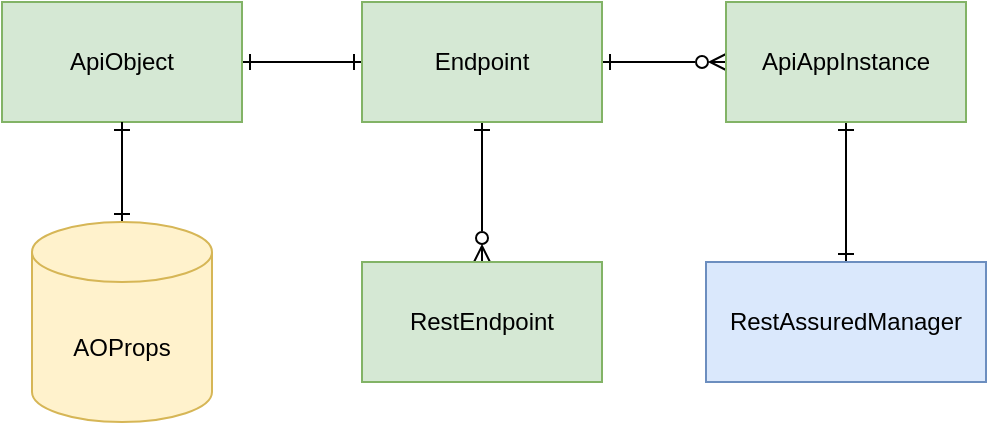<mxfile version="20.2.3" type="device"><diagram id="NZZXLSg9WwHQVEMbgklf" name="Stránka-1"><mxGraphModel dx="1038" dy="645" grid="1" gridSize="10" guides="1" tooltips="1" connect="1" arrows="1" fold="1" page="1" pageScale="1" pageWidth="827" pageHeight="1169" math="0" shadow="0"><root><mxCell id="0"/><mxCell id="1" parent="0"/><mxCell id="xwY3IiYfJ2f7T2cROg8p-15" style="edgeStyle=orthogonalEdgeStyle;rounded=0;orthogonalLoop=1;jettySize=auto;html=1;exitX=1;exitY=0.5;exitDx=0;exitDy=0;startArrow=ERone;startFill=0;endArrow=ERone;endFill=0;entryX=0;entryY=0.5;entryDx=0;entryDy=0;" parent="1" source="xwY3IiYfJ2f7T2cROg8p-1" target="xwY3IiYfJ2f7T2cROg8p-7" edge="1"><mxGeometry relative="1" as="geometry"><mxPoint x="428" y="200" as="targetPoint"/></mxGeometry></mxCell><mxCell id="xwY3IiYfJ2f7T2cROg8p-1" value="ApiObject" style="rounded=0;whiteSpace=wrap;html=1;fillColor=#d5e8d4;strokeColor=#82b366;" parent="1" vertex="1"><mxGeometry x="248" y="190" width="120" height="60" as="geometry"/></mxCell><mxCell id="BNN7WFLSK9FQsFDPASAQ-7" style="edgeStyle=orthogonalEdgeStyle;rounded=0;orthogonalLoop=1;jettySize=auto;html=1;exitX=1;exitY=0.5;exitDx=0;exitDy=0;entryX=0;entryY=0.5;entryDx=0;entryDy=0;endArrow=ERzeroToMany;endFill=0;startArrow=ERone;startFill=0;" parent="1" source="xwY3IiYfJ2f7T2cROg8p-7" target="BNN7WFLSK9FQsFDPASAQ-3" edge="1"><mxGeometry relative="1" as="geometry"><mxPoint x="548" y="200" as="sourcePoint"/></mxGeometry></mxCell><mxCell id="BNN7WFLSK9FQsFDPASAQ-9" style="edgeStyle=orthogonalEdgeStyle;rounded=0;orthogonalLoop=1;jettySize=auto;html=1;exitX=0.5;exitY=1;exitDx=0;exitDy=0;entryX=0.5;entryY=0;entryDx=0;entryDy=0;endArrow=ERzeroToMany;endFill=0;startArrow=ERone;startFill=0;" parent="1" source="xwY3IiYfJ2f7T2cROg8p-7" target="BNN7WFLSK9FQsFDPASAQ-1" edge="1"><mxGeometry relative="1" as="geometry"/></mxCell><mxCell id="xwY3IiYfJ2f7T2cROg8p-7" value="Endpoint" style="rounded=0;whiteSpace=wrap;html=1;fillColor=#d5e8d4;strokeColor=#82b366;" parent="1" vertex="1"><mxGeometry x="428" y="190" width="120" height="60" as="geometry"/></mxCell><mxCell id="BNN7WFLSK9FQsFDPASAQ-1" value="RestEndpoint" style="rounded=0;whiteSpace=wrap;html=1;fillColor=#d5e8d4;strokeColor=#82b366;" parent="1" vertex="1"><mxGeometry x="428" y="320" width="120" height="60" as="geometry"/></mxCell><mxCell id="BNN7WFLSK9FQsFDPASAQ-11" style="edgeStyle=orthogonalEdgeStyle;rounded=0;orthogonalLoop=1;jettySize=auto;html=1;exitX=0.5;exitY=1;exitDx=0;exitDy=0;endArrow=ERone;endFill=0;startArrow=ERone;startFill=0;" parent="1" source="BNN7WFLSK9FQsFDPASAQ-3" target="BNN7WFLSK9FQsFDPASAQ-5" edge="1"><mxGeometry relative="1" as="geometry"/></mxCell><mxCell id="BNN7WFLSK9FQsFDPASAQ-3" value="ApiAppInstance" style="rounded=0;whiteSpace=wrap;html=1;fillColor=#d5e8d4;strokeColor=#82b366;" parent="1" vertex="1"><mxGeometry x="610" y="190" width="120" height="60" as="geometry"/></mxCell><mxCell id="BNN7WFLSK9FQsFDPASAQ-6" style="edgeStyle=orthogonalEdgeStyle;rounded=0;orthogonalLoop=1;jettySize=auto;html=1;exitX=0.5;exitY=0;exitDx=0;exitDy=0;exitPerimeter=0;startArrow=ERone;startFill=0;endArrow=ERone;endFill=0;" parent="1" source="BNN7WFLSK9FQsFDPASAQ-4" target="xwY3IiYfJ2f7T2cROg8p-1" edge="1"><mxGeometry relative="1" as="geometry"/></mxCell><mxCell id="BNN7WFLSK9FQsFDPASAQ-4" value="AOProps" style="shape=cylinder3;whiteSpace=wrap;html=1;boundedLbl=1;backgroundOutline=1;size=15;fillColor=#fff2cc;strokeColor=#d6b656;" parent="1" vertex="1"><mxGeometry x="263" y="300" width="90" height="100" as="geometry"/></mxCell><mxCell id="BNN7WFLSK9FQsFDPASAQ-5" value="RestAssuredManager" style="rounded=0;whiteSpace=wrap;html=1;fillColor=#dae8fc;strokeColor=#6c8ebf;" parent="1" vertex="1"><mxGeometry x="600" y="320" width="140" height="60" as="geometry"/></mxCell></root></mxGraphModel></diagram></mxfile>